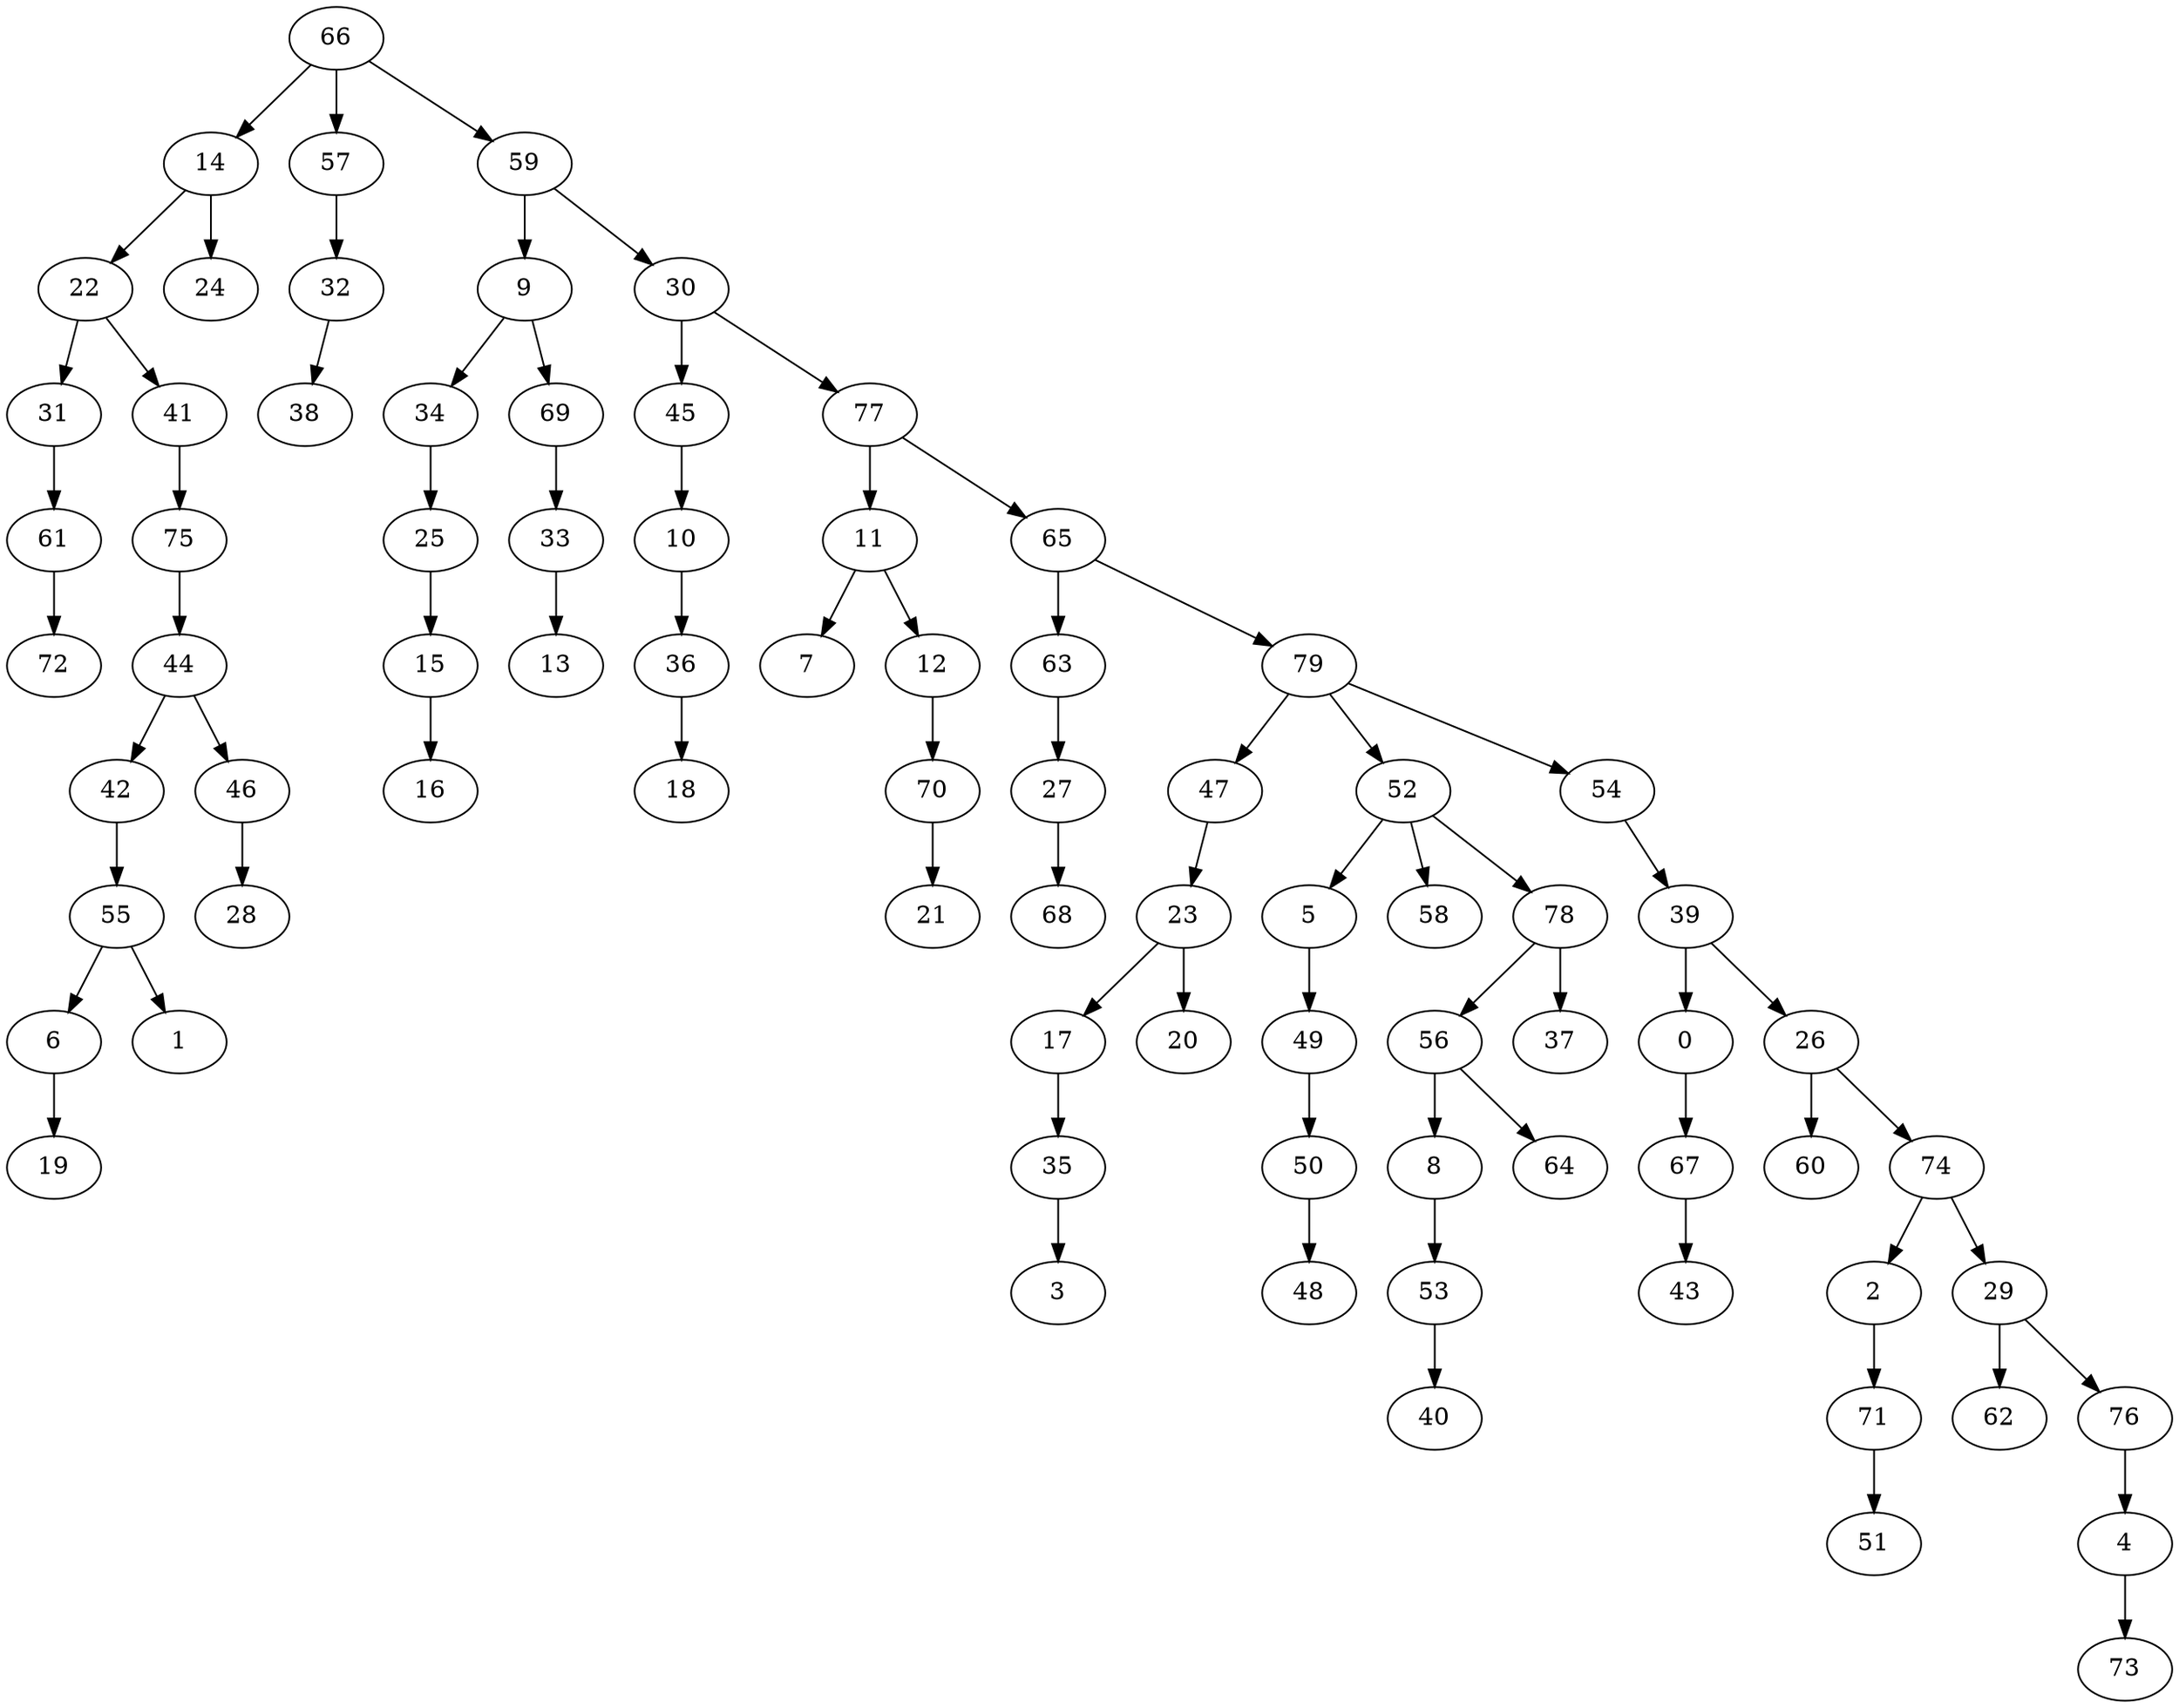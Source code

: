 strict digraph "" {
	0 -> 67;
	2 -> 71;
	4 -> 73;
	5 -> 49;
	6 -> 19;
	8 -> 53;
	9 -> 34;
	9 -> 69;
	10 -> 36;
	11 -> 7;
	11 -> 12;
	12 -> 70;
	14 -> 22;
	14 -> 24;
	15 -> 16;
	17 -> 35;
	22 -> 31;
	22 -> 41;
	23 -> 17;
	23 -> 20;
	25 -> 15;
	26 -> 60;
	26 -> 74;
	27 -> 68;
	29 -> 62;
	29 -> 76;
	30 -> 45;
	30 -> 77;
	31 -> 61;
	32 -> 38;
	33 -> 13;
	34 -> 25;
	35 -> 3;
	36 -> 18;
	39 -> 0;
	39 -> 26;
	41 -> 75;
	42 -> 55;
	44 -> 42;
	44 -> 46;
	45 -> 10;
	46 -> 28;
	47 -> 23;
	49 -> 50;
	50 -> 48;
	52 -> 5;
	52 -> 58;
	52 -> 78;
	53 -> 40;
	54 -> 39;
	55 -> 1;
	55 -> 6;
	56 -> 8;
	56 -> 64;
	57 -> 32;
	59 -> 9;
	59 -> 30;
	61 -> 72;
	63 -> 27;
	65 -> 63;
	65 -> 79;
	66 -> 14;
	66 -> 57;
	66 -> 59;
	67 -> 43;
	69 -> 33;
	70 -> 21;
	71 -> 51;
	74 -> 2;
	74 -> 29;
	75 -> 44;
	76 -> 4;
	77 -> 11;
	77 -> 65;
	78 -> 37;
	78 -> 56;
	79 -> 47;
	79 -> 52;
	79 -> 54;
}
